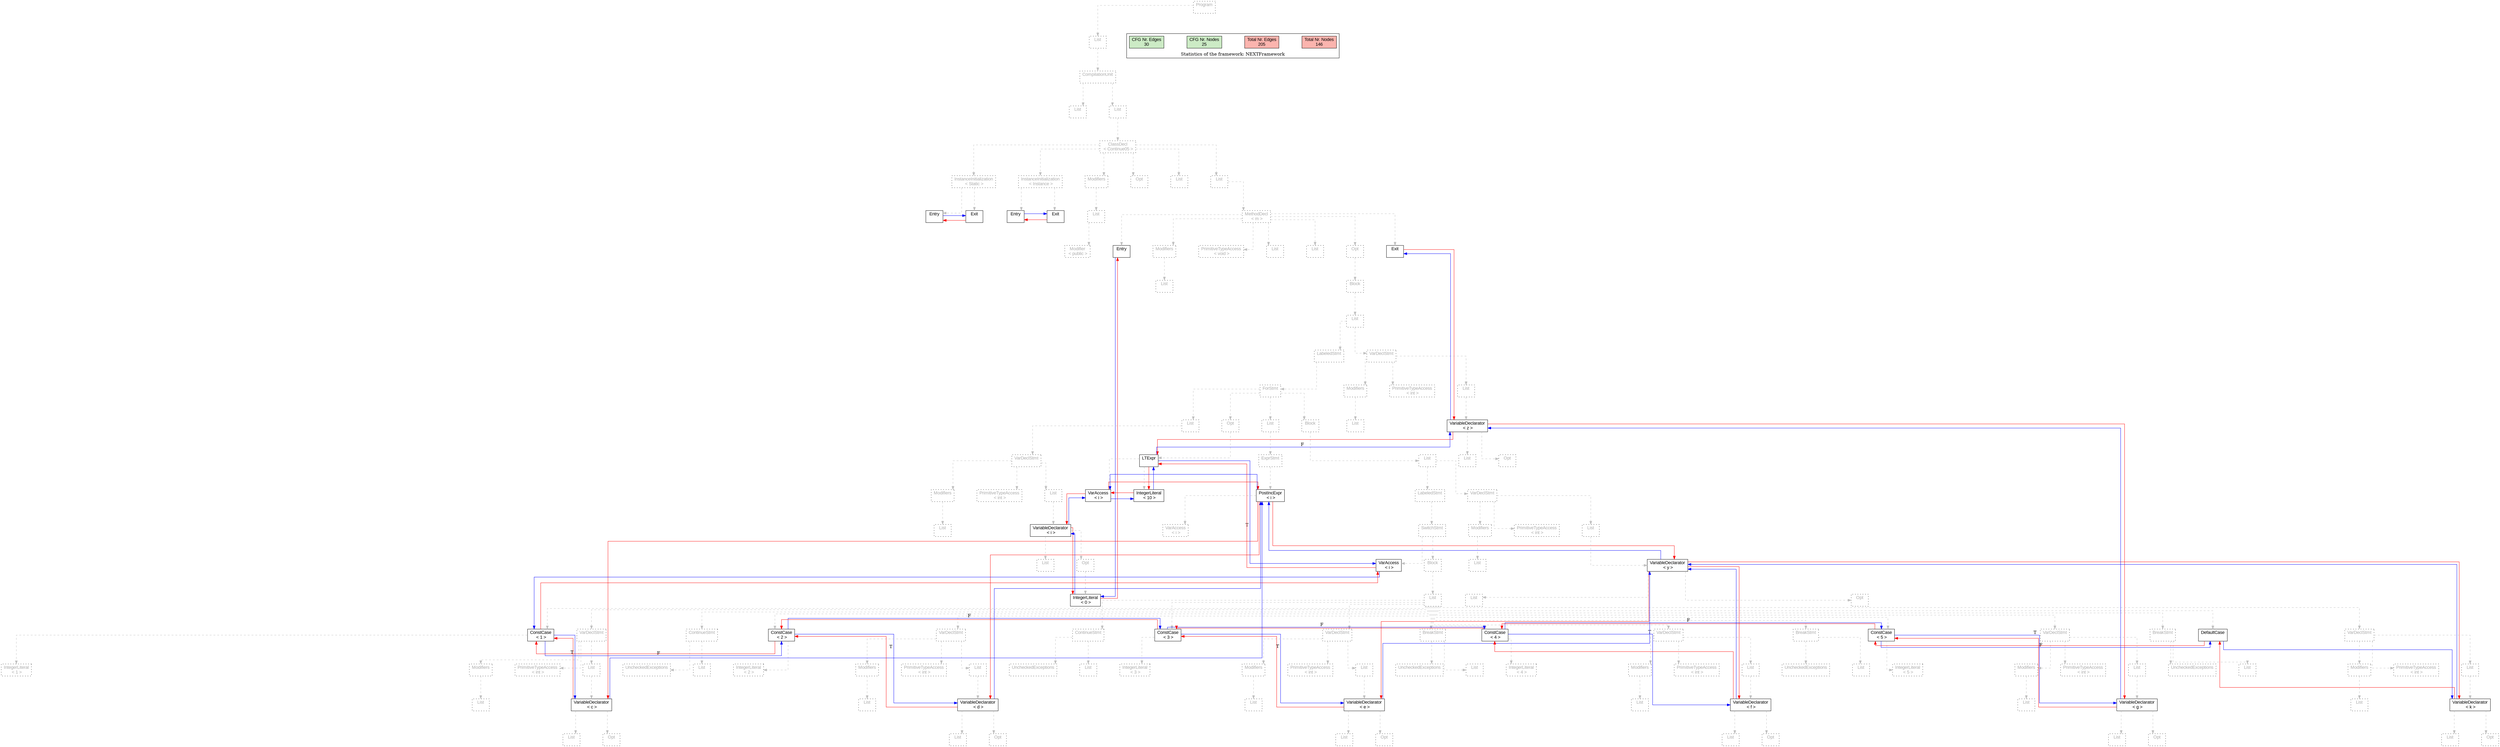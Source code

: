 digraph G {
graph [splines=ortho, nodesep="1", ranksep="1"]
node [shape=rect, fontname=Arial];
{ rank = same; "Program[0]"}
{ rank = same; "List[1]"}
{ rank = same; "CompilationUnit[2]"}
{ rank = same; "List[3]"; "List[4]"}
{ rank = same; "ClassDecl[5]"}
{ rank = same; "Modifiers[22]"; "Opt[25]"; "List[26]"; "List[27]"; "InstanceInitialization[6]"; "InstanceInitialization[14]"}
{ rank = same; "List[23]"; "MethodDecl[28]"; "Entry[7]"; "Exit[8]"; "Entry[15]"; "Exit[16]"}
{ rank = same; "Modifier[24]"; "Entry[29]"; "Modifiers[30]"; "PrimitiveTypeAccess[32]"; "List[33]"; "List[34]"; "Opt[35]"; "Exit[36]"}
{ rank = same; "List[31]"; "Block[36]"}
{ rank = same; "List[37]"}
{ rank = same; "LabeledStmt[38]"; "VarDeclStmt[147]"}
{ rank = same; "ForStmt[39]"; "Modifiers[148]"; "PrimitiveTypeAccess[150]"; "List[151]"}
{ rank = same; "List[40]"; "Opt[50]"; "List[54]"; "Block[58]"; "List[149]"; "VariableDeclarator[152]"}
{ rank = same; "VarDeclStmt[41]"; "LTExpr[51]"; "ExprStmt[55]"; "List[59]"; "List[153]"; "Opt[154]"}
{ rank = same; "Modifiers[42]"; "PrimitiveTypeAccess[44]"; "List[45]"; "VarAccess[52]"; "IntegerLiteral[53]"; "PostIncExpr[56]"; "LabeledStmt[60]"; "VarDeclStmt[139]"}
{ rank = same; "List[43]"; "VariableDeclarator[46]"; "VarAccess[57]"; "SwitchStmt[61]"; "Modifiers[140]"; "PrimitiveTypeAccess[142]"; "List[143]"}
{ rank = same; "IntegerLiteral[49]"; "List[64]"; "List[145]"; "Opt[146]"}
{ rank = same; "List[47]"; "Opt[48]"; "VarAccess[62]"; "Block[63]"; "List[141]"; "VariableDeclarator[144]"}
{ rank = same; "IntegerLiteral[66]"; "Modifiers[68]"; "PrimitiveTypeAccess[70]"; "List[71]"; "List[77]"; "UncheckedExceptions[76]"; "IntegerLiteral[79]"; "Modifiers[81]"; "PrimitiveTypeAccess[83]"; "List[84]"; "List[90]"; "UncheckedExceptions[89]"; "IntegerLiteral[92]"; "Modifiers[94]"; "PrimitiveTypeAccess[96]"; "List[97]"; "List[103]"; "UncheckedExceptions[102]"; "IntegerLiteral[105]"; "Modifiers[107]"; "PrimitiveTypeAccess[109]"; "List[110]"; "List[116]"; "UncheckedExceptions[115]"; "IntegerLiteral[118]"; "Modifiers[120]"; "PrimitiveTypeAccess[122]"; "List[123]"; "List[129]"; "UncheckedExceptions[128]"; "Modifiers[132]"; "PrimitiveTypeAccess[134]"; "List[135]"}
{ rank = same; "ConstCase[65]"; "VarDeclStmt[67]"; "ContinueStmt[75]"; "ConstCase[78]"; "VarDeclStmt[80]"; "ContinueStmt[88]"; "ConstCase[91]"; "VarDeclStmt[93]"; "BreakStmt[101]"; "ConstCase[104]"; "VarDeclStmt[106]"; "BreakStmt[114]"; "ConstCase[117]"; "VarDeclStmt[119]"; "BreakStmt[127]"; "DefaultCase[130]"; "VarDeclStmt[131]"}
{ rank = same; "List[73]"; "Opt[74]"; "List[86]"; "Opt[87]"; "List[99]"; "Opt[100]"; "List[112]"; "Opt[113]"; "List[125]"; "Opt[126]"; "List[137]"; "Opt[138]"}
{ rank = same; "List[69]"; "VariableDeclarator[72]"; "List[82]"; "VariableDeclarator[85]"; "List[95]"; "VariableDeclarator[98]"; "List[108]"; "VariableDeclarator[111]"; "List[121]"; "VariableDeclarator[124]"; "List[133]"; "VariableDeclarator[136]"}
"Program[0]" [label="Program\n ", style= dotted   fillcolor="#eeeeee" fontcolor="#aaaaaa"  ]
"List[1]" [label="List\n ", style= dotted   fillcolor="#eeeeee" fontcolor="#aaaaaa"  ]
"CompilationUnit[2]" [label="CompilationUnit\n ", style= dotted   fillcolor="#eeeeee" fontcolor="#aaaaaa"  ]
"List[3]" [label="List\n ", style= dotted   fillcolor="#eeeeee" fontcolor="#aaaaaa"  ]
"List[4]" [label="List\n ", style= dotted   fillcolor="#eeeeee" fontcolor="#aaaaaa"  ]
"ClassDecl[5]" [label="ClassDecl\n < Continue05 >", style= dotted   fillcolor="#eeeeee" fontcolor="#aaaaaa"  ]
"Modifiers[22]" [label="Modifiers\n ", style= dotted   fillcolor="#eeeeee" fontcolor="#aaaaaa"  ]
"List[23]" [label="List\n ", style= dotted   fillcolor="#eeeeee" fontcolor="#aaaaaa"  ]
"Modifier[24]" [label="Modifier\n < public >", style= dotted   fillcolor="#eeeeee" fontcolor="#aaaaaa"  ]
"Opt[25]" [label="Opt\n ", style= dotted   fillcolor="#eeeeee" fontcolor="#aaaaaa"  ]
"List[26]" [label="List\n ", style= dotted   fillcolor="#eeeeee" fontcolor="#aaaaaa"  ]
"List[27]" [label="List\n ", style= dotted   fillcolor="#eeeeee" fontcolor="#aaaaaa"  ]
"MethodDecl[28]" [label="MethodDecl\n < m >", style= dotted   fillcolor="#eeeeee" fontcolor="#aaaaaa"  ]
"Entry[29]" [label="Entry\n ", fillcolor=white   style=filled  ]
"Modifiers[30]" [label="Modifiers\n ", style= dotted   fillcolor="#eeeeee" fontcolor="#aaaaaa"  ]
"List[31]" [label="List\n ", style= dotted   fillcolor="#eeeeee" fontcolor="#aaaaaa"  ]
"PrimitiveTypeAccess[32]" [label="PrimitiveTypeAccess\n < void >", style= dotted   fillcolor="#eeeeee" fontcolor="#aaaaaa"  ]
"List[33]" [label="List\n ", style= dotted   fillcolor="#eeeeee" fontcolor="#aaaaaa"  ]
"List[34]" [label="List\n ", style= dotted   fillcolor="#eeeeee" fontcolor="#aaaaaa"  ]
"Opt[35]" [label="Opt\n ", style= dotted   fillcolor="#eeeeee" fontcolor="#aaaaaa"  ]
"Block[36]" [label="Block\n ", style= dotted   fillcolor="#eeeeee" fontcolor="#aaaaaa"  ]
"List[37]" [label="List\n ", style= dotted   fillcolor="#eeeeee" fontcolor="#aaaaaa"  ]
"LabeledStmt[38]" [label="LabeledStmt\n ", style= dotted   fillcolor="#eeeeee" fontcolor="#aaaaaa"  ]
"ForStmt[39]" [label="ForStmt\n ", style= dotted   fillcolor="#eeeeee" fontcolor="#aaaaaa"  ]
"List[40]" [label="List\n ", style= dotted   fillcolor="#eeeeee" fontcolor="#aaaaaa"  ]
"VarDeclStmt[41]" [label="VarDeclStmt\n ", style= dotted   fillcolor="#eeeeee" fontcolor="#aaaaaa"  ]
"Modifiers[42]" [label="Modifiers\n ", style= dotted   fillcolor="#eeeeee" fontcolor="#aaaaaa"  ]
"List[43]" [label="List\n ", style= dotted   fillcolor="#eeeeee" fontcolor="#aaaaaa"  ]
"PrimitiveTypeAccess[44]" [label="PrimitiveTypeAccess\n < int >", style= dotted   fillcolor="#eeeeee" fontcolor="#aaaaaa"  ]
"List[45]" [label="List\n ", style= dotted   fillcolor="#eeeeee" fontcolor="#aaaaaa"  ]
"VariableDeclarator[46]" [label="VariableDeclarator\n < i >", fillcolor=white   style=filled  ]
"List[47]" [label="List\n ", style= dotted   fillcolor="#eeeeee" fontcolor="#aaaaaa"  ]
"Opt[48]" [label="Opt\n ", style= dotted   fillcolor="#eeeeee" fontcolor="#aaaaaa"  ]
"IntegerLiteral[49]" [label="IntegerLiteral\n < 0 >", fillcolor=white   style=filled  ]
"Opt[50]" [label="Opt\n ", style= dotted   fillcolor="#eeeeee" fontcolor="#aaaaaa"  ]
"LTExpr[51]" [label="LTExpr\n ", fillcolor=white   style=filled  ]
"VarAccess[52]" [label="VarAccess\n < i >", fillcolor=white   style=filled  ]
"IntegerLiteral[53]" [label="IntegerLiteral\n < 10 >", fillcolor=white   style=filled  ]
"List[54]" [label="List\n ", style= dotted   fillcolor="#eeeeee" fontcolor="#aaaaaa"  ]
"ExprStmt[55]" [label="ExprStmt\n ", style= dotted   fillcolor="#eeeeee" fontcolor="#aaaaaa"  ]
"PostIncExpr[56]" [label="PostIncExpr\n < i >", fillcolor=white   style=filled  ]
"VarAccess[57]" [label="VarAccess\n < i >", style= dotted   fillcolor="#eeeeee" fontcolor="#aaaaaa"  ]
"Block[58]" [label="Block\n ", style= dotted   fillcolor="#eeeeee" fontcolor="#aaaaaa"  ]
"List[59]" [label="List\n ", style= dotted   fillcolor="#eeeeee" fontcolor="#aaaaaa"  ]
"LabeledStmt[60]" [label="LabeledStmt\n ", style= dotted   fillcolor="#eeeeee" fontcolor="#aaaaaa"  ]
"SwitchStmt[61]" [label="SwitchStmt\n ", style= dotted   fillcolor="#eeeeee" fontcolor="#aaaaaa"  ]
"VarAccess[62]" [label="VarAccess\n < i >", fillcolor=white   style=filled  ]
"Block[63]" [label="Block\n ", style= dotted   fillcolor="#eeeeee" fontcolor="#aaaaaa"  ]
"List[64]" [label="List\n ", style= dotted   fillcolor="#eeeeee" fontcolor="#aaaaaa"  ]
"ConstCase[65]" [label="ConstCase\n < 1 >", fillcolor=white   style=filled  ]
"IntegerLiteral[66]" [label="IntegerLiteral\n < 1 >", style= dotted   fillcolor="#eeeeee" fontcolor="#aaaaaa"  ]
"VarDeclStmt[67]" [label="VarDeclStmt\n ", style= dotted   fillcolor="#eeeeee" fontcolor="#aaaaaa"  ]
"Modifiers[68]" [label="Modifiers\n ", style= dotted   fillcolor="#eeeeee" fontcolor="#aaaaaa"  ]
"List[69]" [label="List\n ", style= dotted   fillcolor="#eeeeee" fontcolor="#aaaaaa"  ]
"PrimitiveTypeAccess[70]" [label="PrimitiveTypeAccess\n < int >", style= dotted   fillcolor="#eeeeee" fontcolor="#aaaaaa"  ]
"List[71]" [label="List\n ", style= dotted   fillcolor="#eeeeee" fontcolor="#aaaaaa"  ]
"VariableDeclarator[72]" [label="VariableDeclarator\n < c >", fillcolor=white   style=filled  ]
"List[73]" [label="List\n ", style= dotted   fillcolor="#eeeeee" fontcolor="#aaaaaa"  ]
"Opt[74]" [label="Opt\n ", style= dotted   fillcolor="#eeeeee" fontcolor="#aaaaaa"  ]
"ContinueStmt[75]" [label="ContinueStmt\n ", style= dotted   fillcolor="#eeeeee" fontcolor="#aaaaaa"  ]
"List[77]" [label="List\n ", style= dotted   fillcolor="#eeeeee" fontcolor="#aaaaaa"  ]
"UncheckedExceptions[76]" [label="UncheckedExceptions\n ", style= dotted   fillcolor="#eeeeee" fontcolor="#aaaaaa"  ]
"ConstCase[78]" [label="ConstCase\n < 2 >", fillcolor=white   style=filled  ]
"IntegerLiteral[79]" [label="IntegerLiteral\n < 2 >", style= dotted   fillcolor="#eeeeee" fontcolor="#aaaaaa"  ]
"VarDeclStmt[80]" [label="VarDeclStmt\n ", style= dotted   fillcolor="#eeeeee" fontcolor="#aaaaaa"  ]
"Modifiers[81]" [label="Modifiers\n ", style= dotted   fillcolor="#eeeeee" fontcolor="#aaaaaa"  ]
"List[82]" [label="List\n ", style= dotted   fillcolor="#eeeeee" fontcolor="#aaaaaa"  ]
"PrimitiveTypeAccess[83]" [label="PrimitiveTypeAccess\n < int >", style= dotted   fillcolor="#eeeeee" fontcolor="#aaaaaa"  ]
"List[84]" [label="List\n ", style= dotted   fillcolor="#eeeeee" fontcolor="#aaaaaa"  ]
"VariableDeclarator[85]" [label="VariableDeclarator\n < d >", fillcolor=white   style=filled  ]
"List[86]" [label="List\n ", style= dotted   fillcolor="#eeeeee" fontcolor="#aaaaaa"  ]
"Opt[87]" [label="Opt\n ", style= dotted   fillcolor="#eeeeee" fontcolor="#aaaaaa"  ]
"ContinueStmt[88]" [label="ContinueStmt\n ", style= dotted   fillcolor="#eeeeee" fontcolor="#aaaaaa"  ]
"List[90]" [label="List\n ", style= dotted   fillcolor="#eeeeee" fontcolor="#aaaaaa"  ]
"UncheckedExceptions[89]" [label="UncheckedExceptions\n ", style= dotted   fillcolor="#eeeeee" fontcolor="#aaaaaa"  ]
"ConstCase[91]" [label="ConstCase\n < 3 >", fillcolor=white   style=filled  ]
"IntegerLiteral[92]" [label="IntegerLiteral\n < 3 >", style= dotted   fillcolor="#eeeeee" fontcolor="#aaaaaa"  ]
"VarDeclStmt[93]" [label="VarDeclStmt\n ", style= dotted   fillcolor="#eeeeee" fontcolor="#aaaaaa"  ]
"Modifiers[94]" [label="Modifiers\n ", style= dotted   fillcolor="#eeeeee" fontcolor="#aaaaaa"  ]
"List[95]" [label="List\n ", style= dotted   fillcolor="#eeeeee" fontcolor="#aaaaaa"  ]
"PrimitiveTypeAccess[96]" [label="PrimitiveTypeAccess\n < int >", style= dotted   fillcolor="#eeeeee" fontcolor="#aaaaaa"  ]
"List[97]" [label="List\n ", style= dotted   fillcolor="#eeeeee" fontcolor="#aaaaaa"  ]
"VariableDeclarator[98]" [label="VariableDeclarator\n < e >", fillcolor=white   style=filled  ]
"List[99]" [label="List\n ", style= dotted   fillcolor="#eeeeee" fontcolor="#aaaaaa"  ]
"Opt[100]" [label="Opt\n ", style= dotted   fillcolor="#eeeeee" fontcolor="#aaaaaa"  ]
"BreakStmt[101]" [label="BreakStmt\n ", style= dotted   fillcolor="#eeeeee" fontcolor="#aaaaaa"  ]
"List[103]" [label="List\n ", style= dotted   fillcolor="#eeeeee" fontcolor="#aaaaaa"  ]
"UncheckedExceptions[102]" [label="UncheckedExceptions\n ", style= dotted   fillcolor="#eeeeee" fontcolor="#aaaaaa"  ]
"ConstCase[104]" [label="ConstCase\n < 4 >", fillcolor=white   style=filled  ]
"IntegerLiteral[105]" [label="IntegerLiteral\n < 4 >", style= dotted   fillcolor="#eeeeee" fontcolor="#aaaaaa"  ]
"VarDeclStmt[106]" [label="VarDeclStmt\n ", style= dotted   fillcolor="#eeeeee" fontcolor="#aaaaaa"  ]
"Modifiers[107]" [label="Modifiers\n ", style= dotted   fillcolor="#eeeeee" fontcolor="#aaaaaa"  ]
"List[108]" [label="List\n ", style= dotted   fillcolor="#eeeeee" fontcolor="#aaaaaa"  ]
"PrimitiveTypeAccess[109]" [label="PrimitiveTypeAccess\n < int >", style= dotted   fillcolor="#eeeeee" fontcolor="#aaaaaa"  ]
"List[110]" [label="List\n ", style= dotted   fillcolor="#eeeeee" fontcolor="#aaaaaa"  ]
"VariableDeclarator[111]" [label="VariableDeclarator\n < f >", fillcolor=white   style=filled  ]
"List[112]" [label="List\n ", style= dotted   fillcolor="#eeeeee" fontcolor="#aaaaaa"  ]
"Opt[113]" [label="Opt\n ", style= dotted   fillcolor="#eeeeee" fontcolor="#aaaaaa"  ]
"BreakStmt[114]" [label="BreakStmt\n ", style= dotted   fillcolor="#eeeeee" fontcolor="#aaaaaa"  ]
"List[116]" [label="List\n ", style= dotted   fillcolor="#eeeeee" fontcolor="#aaaaaa"  ]
"UncheckedExceptions[115]" [label="UncheckedExceptions\n ", style= dotted   fillcolor="#eeeeee" fontcolor="#aaaaaa"  ]
"ConstCase[117]" [label="ConstCase\n < 5 >", fillcolor=white   style=filled  ]
"IntegerLiteral[118]" [label="IntegerLiteral\n < 5 >", style= dotted   fillcolor="#eeeeee" fontcolor="#aaaaaa"  ]
"VarDeclStmt[119]" [label="VarDeclStmt\n ", style= dotted   fillcolor="#eeeeee" fontcolor="#aaaaaa"  ]
"Modifiers[120]" [label="Modifiers\n ", style= dotted   fillcolor="#eeeeee" fontcolor="#aaaaaa"  ]
"List[121]" [label="List\n ", style= dotted   fillcolor="#eeeeee" fontcolor="#aaaaaa"  ]
"PrimitiveTypeAccess[122]" [label="PrimitiveTypeAccess\n < int >", style= dotted   fillcolor="#eeeeee" fontcolor="#aaaaaa"  ]
"List[123]" [label="List\n ", style= dotted   fillcolor="#eeeeee" fontcolor="#aaaaaa"  ]
"VariableDeclarator[124]" [label="VariableDeclarator\n < g >", fillcolor=white   style=filled  ]
"List[125]" [label="List\n ", style= dotted   fillcolor="#eeeeee" fontcolor="#aaaaaa"  ]
"Opt[126]" [label="Opt\n ", style= dotted   fillcolor="#eeeeee" fontcolor="#aaaaaa"  ]
"BreakStmt[127]" [label="BreakStmt\n ", style= dotted   fillcolor="#eeeeee" fontcolor="#aaaaaa"  ]
"List[129]" [label="List\n ", style= dotted   fillcolor="#eeeeee" fontcolor="#aaaaaa"  ]
"UncheckedExceptions[128]" [label="UncheckedExceptions\n ", style= dotted   fillcolor="#eeeeee" fontcolor="#aaaaaa"  ]
"DefaultCase[130]" [label="DefaultCase\n ", fillcolor=white   style=filled  ]
"VarDeclStmt[131]" [label="VarDeclStmt\n ", style= dotted   fillcolor="#eeeeee" fontcolor="#aaaaaa"  ]
"Modifiers[132]" [label="Modifiers\n ", style= dotted   fillcolor="#eeeeee" fontcolor="#aaaaaa"  ]
"List[133]" [label="List\n ", style= dotted   fillcolor="#eeeeee" fontcolor="#aaaaaa"  ]
"PrimitiveTypeAccess[134]" [label="PrimitiveTypeAccess\n < int >", style= dotted   fillcolor="#eeeeee" fontcolor="#aaaaaa"  ]
"List[135]" [label="List\n ", style= dotted   fillcolor="#eeeeee" fontcolor="#aaaaaa"  ]
"VariableDeclarator[136]" [label="VariableDeclarator\n < k >", fillcolor=white   style=filled  ]
"List[137]" [label="List\n ", style= dotted   fillcolor="#eeeeee" fontcolor="#aaaaaa"  ]
"Opt[138]" [label="Opt\n ", style= dotted   fillcolor="#eeeeee" fontcolor="#aaaaaa"  ]
"VarDeclStmt[139]" [label="VarDeclStmt\n ", style= dotted   fillcolor="#eeeeee" fontcolor="#aaaaaa"  ]
"Modifiers[140]" [label="Modifiers\n ", style= dotted   fillcolor="#eeeeee" fontcolor="#aaaaaa"  ]
"List[141]" [label="List\n ", style= dotted   fillcolor="#eeeeee" fontcolor="#aaaaaa"  ]
"PrimitiveTypeAccess[142]" [label="PrimitiveTypeAccess\n < int >", style= dotted   fillcolor="#eeeeee" fontcolor="#aaaaaa"  ]
"List[143]" [label="List\n ", style= dotted   fillcolor="#eeeeee" fontcolor="#aaaaaa"  ]
"VariableDeclarator[144]" [label="VariableDeclarator\n < y >", fillcolor=white   style=filled  ]
"List[145]" [label="List\n ", style= dotted   fillcolor="#eeeeee" fontcolor="#aaaaaa"  ]
"Opt[146]" [label="Opt\n ", style= dotted   fillcolor="#eeeeee" fontcolor="#aaaaaa"  ]
"VarDeclStmt[147]" [label="VarDeclStmt\n ", style= dotted   fillcolor="#eeeeee" fontcolor="#aaaaaa"  ]
"Modifiers[148]" [label="Modifiers\n ", style= dotted   fillcolor="#eeeeee" fontcolor="#aaaaaa"  ]
"List[149]" [label="List\n ", style= dotted   fillcolor="#eeeeee" fontcolor="#aaaaaa"  ]
"PrimitiveTypeAccess[150]" [label="PrimitiveTypeAccess\n < int >", style= dotted   fillcolor="#eeeeee" fontcolor="#aaaaaa"  ]
"List[151]" [label="List\n ", style= dotted   fillcolor="#eeeeee" fontcolor="#aaaaaa"  ]
"VariableDeclarator[152]" [label="VariableDeclarator\n < z >", fillcolor=white   style=filled  ]
"List[153]" [label="List\n ", style= dotted   fillcolor="#eeeeee" fontcolor="#aaaaaa"  ]
"Opt[154]" [label="Opt\n ", style= dotted   fillcolor="#eeeeee" fontcolor="#aaaaaa"  ]
"Exit[36]" [label="Exit\n ", fillcolor=white   style=filled  ]
"InstanceInitialization[6]" [label="InstanceInitialization\n < Instance >", style= dotted   fillcolor="#eeeeee" fontcolor="#aaaaaa"  ]
"Entry[7]" [label="Entry\n ", fillcolor=white   style=filled  ]
"Exit[8]" [label="Exit\n ", fillcolor=white   style=filled  ]
"InstanceInitialization[14]" [label="InstanceInitialization\n < Static >", style= dotted   fillcolor="#eeeeee" fontcolor="#aaaaaa"  ]
"Entry[15]" [label="Entry\n ", fillcolor=white   style=filled  ]
"Exit[16]" [label="Exit\n ", fillcolor=white   style=filled  ]
"CompilationUnit[2]" -> "List[3]" [style=dashed, color=gray]
"List[23]" -> "Modifier[24]" [style=dashed, color=gray]
"Modifiers[22]" -> "List[23]" [style=dashed, color=gray]
"ClassDecl[5]" -> "Modifiers[22]" [style=dashed, color=gray]
"ClassDecl[5]" -> "Opt[25]" [style=dashed, color=gray]
"ClassDecl[5]" -> "List[26]" [style=dashed, color=gray]
"MethodDecl[28]" -> "Entry[29]" [style=dashed, color=gray]
"Modifiers[30]" -> "List[31]" [style=dashed, color=gray]
"MethodDecl[28]" -> "Modifiers[30]" [style=dashed, color=gray]
"MethodDecl[28]" -> "PrimitiveTypeAccess[32]" [style=dashed, color=gray]
"MethodDecl[28]" -> "List[33]" [style=dashed, color=gray]
"MethodDecl[28]" -> "List[34]" [style=dashed, color=gray]
"Modifiers[42]" -> "List[43]" [style=dashed, color=gray]
"VarDeclStmt[41]" -> "Modifiers[42]" [style=dashed, color=gray]
"VarDeclStmt[41]" -> "PrimitiveTypeAccess[44]" [style=dashed, color=gray]
"VariableDeclarator[46]" -> "List[47]" [style=dashed, color=gray]
"Opt[48]" -> "IntegerLiteral[49]" [style=dashed, color=gray]
"VariableDeclarator[46]" -> "Opt[48]" [style=dashed, color=gray]
"List[45]" -> "VariableDeclarator[46]" [style=dashed, color=gray]
"VarDeclStmt[41]" -> "List[45]" [style=dashed, color=gray]
"List[40]" -> "VarDeclStmt[41]" [style=dashed, color=gray]
"ForStmt[39]" -> "List[40]" [style=dashed, color=gray]
"LTExpr[51]" -> "VarAccess[52]" [style=dashed, color=gray]
"LTExpr[51]" -> "IntegerLiteral[53]" [style=dashed, color=gray]
"Opt[50]" -> "LTExpr[51]" [style=dashed, color=gray]
"ForStmt[39]" -> "Opt[50]" [style=dashed, color=gray]
"PostIncExpr[56]" -> "VarAccess[57]" [style=dashed, color=gray]
"ExprStmt[55]" -> "PostIncExpr[56]" [style=dashed, color=gray]
"List[54]" -> "ExprStmt[55]" [style=dashed, color=gray]
"ForStmt[39]" -> "List[54]" [style=dashed, color=gray]
"SwitchStmt[61]" -> "VarAccess[62]" [style=dashed, color=gray]
"ConstCase[65]" -> "IntegerLiteral[66]" [style=dashed, color=gray]
"List[64]" -> "ConstCase[65]" [style=dashed, color=gray]
"Modifiers[68]" -> "List[69]" [style=dashed, color=gray]
"VarDeclStmt[67]" -> "Modifiers[68]" [style=dashed, color=gray]
"VarDeclStmt[67]" -> "PrimitiveTypeAccess[70]" [style=dashed, color=gray]
"VariableDeclarator[72]" -> "List[73]" [style=dashed, color=gray]
"VariableDeclarator[72]" -> "Opt[74]" [style=dashed, color=gray]
"List[71]" -> "VariableDeclarator[72]" [style=dashed, color=gray]
"VarDeclStmt[67]" -> "List[71]" [style=dashed, color=gray]
"List[64]" -> "VarDeclStmt[67]" [style=dashed, color=gray]
"ContinueStmt[75]" -> "List[77]" [style=dashed, color=gray]
"ContinueStmt[75]" -> "UncheckedExceptions[76]" [style=dashed, color=gray]
"List[64]" -> "ContinueStmt[75]" [style=dashed, color=gray]
"ConstCase[78]" -> "IntegerLiteral[79]" [style=dashed, color=gray]
"List[64]" -> "ConstCase[78]" [style=dashed, color=gray]
"Modifiers[81]" -> "List[82]" [style=dashed, color=gray]
"VarDeclStmt[80]" -> "Modifiers[81]" [style=dashed, color=gray]
"VarDeclStmt[80]" -> "PrimitiveTypeAccess[83]" [style=dashed, color=gray]
"VariableDeclarator[85]" -> "List[86]" [style=dashed, color=gray]
"VariableDeclarator[85]" -> "Opt[87]" [style=dashed, color=gray]
"List[84]" -> "VariableDeclarator[85]" [style=dashed, color=gray]
"VarDeclStmt[80]" -> "List[84]" [style=dashed, color=gray]
"List[64]" -> "VarDeclStmt[80]" [style=dashed, color=gray]
"ContinueStmt[88]" -> "List[90]" [style=dashed, color=gray]
"ContinueStmt[88]" -> "UncheckedExceptions[89]" [style=dashed, color=gray]
"List[64]" -> "ContinueStmt[88]" [style=dashed, color=gray]
"ConstCase[91]" -> "IntegerLiteral[92]" [style=dashed, color=gray]
"List[64]" -> "ConstCase[91]" [style=dashed, color=gray]
"Modifiers[94]" -> "List[95]" [style=dashed, color=gray]
"VarDeclStmt[93]" -> "Modifiers[94]" [style=dashed, color=gray]
"VarDeclStmt[93]" -> "PrimitiveTypeAccess[96]" [style=dashed, color=gray]
"VariableDeclarator[98]" -> "List[99]" [style=dashed, color=gray]
"VariableDeclarator[98]" -> "Opt[100]" [style=dashed, color=gray]
"List[97]" -> "VariableDeclarator[98]" [style=dashed, color=gray]
"VarDeclStmt[93]" -> "List[97]" [style=dashed, color=gray]
"List[64]" -> "VarDeclStmt[93]" [style=dashed, color=gray]
"BreakStmt[101]" -> "List[103]" [style=dashed, color=gray]
"BreakStmt[101]" -> "UncheckedExceptions[102]" [style=dashed, color=gray]
"List[64]" -> "BreakStmt[101]" [style=dashed, color=gray]
"ConstCase[104]" -> "IntegerLiteral[105]" [style=dashed, color=gray]
"List[64]" -> "ConstCase[104]" [style=dashed, color=gray]
"Modifiers[107]" -> "List[108]" [style=dashed, color=gray]
"VarDeclStmt[106]" -> "Modifiers[107]" [style=dashed, color=gray]
"VarDeclStmt[106]" -> "PrimitiveTypeAccess[109]" [style=dashed, color=gray]
"VariableDeclarator[111]" -> "List[112]" [style=dashed, color=gray]
"VariableDeclarator[111]" -> "Opt[113]" [style=dashed, color=gray]
"List[110]" -> "VariableDeclarator[111]" [style=dashed, color=gray]
"VarDeclStmt[106]" -> "List[110]" [style=dashed, color=gray]
"List[64]" -> "VarDeclStmt[106]" [style=dashed, color=gray]
"BreakStmt[114]" -> "List[116]" [style=dashed, color=gray]
"BreakStmt[114]" -> "UncheckedExceptions[115]" [style=dashed, color=gray]
"List[64]" -> "BreakStmt[114]" [style=dashed, color=gray]
"ConstCase[117]" -> "IntegerLiteral[118]" [style=dashed, color=gray]
"List[64]" -> "ConstCase[117]" [style=dashed, color=gray]
"Modifiers[120]" -> "List[121]" [style=dashed, color=gray]
"VarDeclStmt[119]" -> "Modifiers[120]" [style=dashed, color=gray]
"VarDeclStmt[119]" -> "PrimitiveTypeAccess[122]" [style=dashed, color=gray]
"VariableDeclarator[124]" -> "List[125]" [style=dashed, color=gray]
"VariableDeclarator[124]" -> "Opt[126]" [style=dashed, color=gray]
"List[123]" -> "VariableDeclarator[124]" [style=dashed, color=gray]
"VarDeclStmt[119]" -> "List[123]" [style=dashed, color=gray]
"List[64]" -> "VarDeclStmt[119]" [style=dashed, color=gray]
"BreakStmt[127]" -> "List[129]" [style=dashed, color=gray]
"BreakStmt[127]" -> "UncheckedExceptions[128]" [style=dashed, color=gray]
"List[64]" -> "BreakStmt[127]" [style=dashed, color=gray]
"List[64]" -> "DefaultCase[130]" [style=dashed, color=gray]
"Modifiers[132]" -> "List[133]" [style=dashed, color=gray]
"VarDeclStmt[131]" -> "Modifiers[132]" [style=dashed, color=gray]
"VarDeclStmt[131]" -> "PrimitiveTypeAccess[134]" [style=dashed, color=gray]
"VariableDeclarator[136]" -> "List[137]" [style=dashed, color=gray]
"VariableDeclarator[136]" -> "Opt[138]" [style=dashed, color=gray]
"List[135]" -> "VariableDeclarator[136]" [style=dashed, color=gray]
"VarDeclStmt[131]" -> "List[135]" [style=dashed, color=gray]
"List[64]" -> "VarDeclStmt[131]" [style=dashed, color=gray]
"Block[63]" -> "List[64]" [style=dashed, color=gray]
"SwitchStmt[61]" -> "Block[63]" [style=dashed, color=gray]
"LabeledStmt[60]" -> "SwitchStmt[61]" [style=dashed, color=gray]
"List[59]" -> "LabeledStmt[60]" [style=dashed, color=gray]
"Modifiers[140]" -> "List[141]" [style=dashed, color=gray]
"VarDeclStmt[139]" -> "Modifiers[140]" [style=dashed, color=gray]
"VarDeclStmt[139]" -> "PrimitiveTypeAccess[142]" [style=dashed, color=gray]
"VariableDeclarator[144]" -> "List[145]" [style=dashed, color=gray]
"VariableDeclarator[144]" -> "Opt[146]" [style=dashed, color=gray]
"List[143]" -> "VariableDeclarator[144]" [style=dashed, color=gray]
"VarDeclStmt[139]" -> "List[143]" [style=dashed, color=gray]
"List[59]" -> "VarDeclStmt[139]" [style=dashed, color=gray]
"Block[58]" -> "List[59]" [style=dashed, color=gray]
"ForStmt[39]" -> "Block[58]" [style=dashed, color=gray]
"LabeledStmt[38]" -> "ForStmt[39]" [style=dashed, color=gray]
"List[37]" -> "LabeledStmt[38]" [style=dashed, color=gray]
"Modifiers[148]" -> "List[149]" [style=dashed, color=gray]
"VarDeclStmt[147]" -> "Modifiers[148]" [style=dashed, color=gray]
"VarDeclStmt[147]" -> "PrimitiveTypeAccess[150]" [style=dashed, color=gray]
"VariableDeclarator[152]" -> "List[153]" [style=dashed, color=gray]
"VariableDeclarator[152]" -> "Opt[154]" [style=dashed, color=gray]
"List[151]" -> "VariableDeclarator[152]" [style=dashed, color=gray]
"VarDeclStmt[147]" -> "List[151]" [style=dashed, color=gray]
"List[37]" -> "VarDeclStmt[147]" [style=dashed, color=gray]
"Block[36]" -> "List[37]" [style=dashed, color=gray]
"Opt[35]" -> "Block[36]" [style=dashed, color=gray]
"MethodDecl[28]" -> "Opt[35]" [style=dashed, color=gray]
"MethodDecl[28]" -> "Exit[36]" [style=dashed, color=gray]
"List[27]" -> "MethodDecl[28]" [style=dashed, color=gray]
"ClassDecl[5]" -> "List[27]" [style=dashed, color=gray]
"InstanceInitialization[6]" -> "Entry[7]" [style=dashed, color=gray]
"InstanceInitialization[6]" -> "Exit[8]" [style=dashed, color=gray]
"InstanceInitialization[14]" -> "Entry[15]" [style=dashed, color=gray]
"InstanceInitialization[14]" -> "Exit[16]" [style=dashed, color=gray]
"ClassDecl[5]" -> "InstanceInitialization[6]" [style=dashed, color=gray]
"ClassDecl[5]" -> "InstanceInitialization[14]" [style=dashed, color=gray]
"List[4]" -> "ClassDecl[5]" [style=dashed, color=gray]
"CompilationUnit[2]" -> "List[4]" [style=dashed, color=gray]
"List[1]" -> "CompilationUnit[2]" [style=dashed, color=gray]
"Program[0]" -> "List[1]" [style=dashed, color=gray]
"Exit[16]" -> "Entry[15]" [color=red, constraint=false]
"Entry[15]" -> "Exit[16]" [color=blue, constraint=false, xlabel=" "] 
"Exit[8]" -> "Entry[7]" [color=red, constraint=false]
"Entry[7]" -> "Exit[8]" [color=blue, constraint=false, xlabel=" "] 
"PostIncExpr[56]" -> "VarAccess[52]" [color=blue, constraint=false, xlabel=" "] 
"PostIncExpr[56]" -> "VariableDeclarator[72]" [color=red, constraint=false]
"PostIncExpr[56]" -> "VariableDeclarator[85]" [color=red, constraint=false]
"PostIncExpr[56]" -> "VariableDeclarator[144]" [color=red, constraint=false]
"VariableDeclarator[72]" -> "PostIncExpr[56]" [color=blue, constraint=false, xlabel=" "] 
"VariableDeclarator[72]" -> "ConstCase[65]" [color=red, constraint=false]
"VariableDeclarator[85]" -> "PostIncExpr[56]" [color=blue, constraint=false, xlabel=" "] 
"VariableDeclarator[85]" -> "ConstCase[78]" [color=red, constraint=false]
"VariableDeclarator[144]" -> "PostIncExpr[56]" [color=blue, constraint=false, xlabel=" "] 
"VariableDeclarator[144]" -> "VariableDeclarator[98]" [color=red, constraint=false]
"VariableDeclarator[144]" -> "VariableDeclarator[111]" [color=red, constraint=false]
"VariableDeclarator[144]" -> "VariableDeclarator[136]" [color=red, constraint=false]
"VariableDeclarator[98]" -> "VariableDeclarator[144]" [color=blue, constraint=false, xlabel=" "] 
"VariableDeclarator[98]" -> "ConstCase[91]" [color=red, constraint=false]
"VariableDeclarator[111]" -> "VariableDeclarator[144]" [color=blue, constraint=false, xlabel=" "] 
"VariableDeclarator[111]" -> "ConstCase[104]" [color=red, constraint=false]
"Exit[36]" -> "VariableDeclarator[152]" [color=red, constraint=false]
"VariableDeclarator[152]" -> "Exit[36]" [color=blue, constraint=false, xlabel=" "] 
"VariableDeclarator[152]" -> "LTExpr[51]" [color=red, constraint=false]
"VariableDeclarator[152]" -> "VariableDeclarator[124]" [color=red, constraint=false]
"VariableDeclarator[124]" -> "VariableDeclarator[152]" [color=blue, constraint=false, xlabel=" "] 
"VariableDeclarator[124]" -> "ConstCase[117]" [color=red, constraint=false]
"VariableDeclarator[136]" -> "VariableDeclarator[144]" [color=blue, constraint=false, xlabel=" "] 
"VariableDeclarator[136]" -> "DefaultCase[130]" [color=red, constraint=false]
"DefaultCase[130]" -> "VariableDeclarator[136]" [color=blue, constraint=false, xlabel=" "] 
"DefaultCase[130]" -> "ConstCase[117]" [color=red, constraint=false]
"ConstCase[117]" -> "VariableDeclarator[124]" [color=blue, constraint=false, xlabel="T "] 
"ConstCase[117]" -> "DefaultCase[130]" [color=blue, constraint=false, xlabel="F "] 
"ConstCase[117]" -> "ConstCase[104]" [color=red, constraint=false]
"ConstCase[104]" -> "VariableDeclarator[111]" [color=blue, constraint=false, xlabel="T "] 
"ConstCase[104]" -> "ConstCase[117]" [color=blue, constraint=false, xlabel="F "] 
"ConstCase[104]" -> "ConstCase[91]" [color=red, constraint=false]
"ConstCase[91]" -> "VariableDeclarator[98]" [color=blue, constraint=false, xlabel="T "] 
"ConstCase[91]" -> "ConstCase[104]" [color=blue, constraint=false, xlabel="F "] 
"ConstCase[91]" -> "ConstCase[78]" [color=red, constraint=false]
"ConstCase[78]" -> "VariableDeclarator[85]" [color=blue, constraint=false, xlabel="T "] 
"ConstCase[78]" -> "ConstCase[91]" [color=blue, constraint=false, xlabel="F "] 
"ConstCase[78]" -> "ConstCase[65]" [color=red, constraint=false]
"ConstCase[65]" -> "VariableDeclarator[72]" [color=blue, constraint=false, xlabel="T "] 
"ConstCase[65]" -> "ConstCase[78]" [color=blue, constraint=false, xlabel="F "] 
"ConstCase[65]" -> "VarAccess[62]" [color=red, constraint=false]
"VarAccess[62]" -> "ConstCase[65]" [color=blue, constraint=false, xlabel=" "] 
"VarAccess[62]" -> "LTExpr[51]" [color=red, constraint=false]
"LTExpr[51]" -> "VarAccess[62]" [color=blue, constraint=false, xlabel="T "] 
"LTExpr[51]" -> "VariableDeclarator[152]" [color=blue, constraint=false, xlabel="F "] 
"LTExpr[51]" -> "IntegerLiteral[53]" [color=red, constraint=false]
"IntegerLiteral[53]" -> "LTExpr[51]" [color=blue, constraint=false, xlabel=" "] 
"IntegerLiteral[53]" -> "VarAccess[52]" [color=red, constraint=false]
"VarAccess[52]" -> "IntegerLiteral[53]" [color=blue, constraint=false, xlabel=" "] 
"VarAccess[52]" -> "VariableDeclarator[46]" [color=red, constraint=false]
"VarAccess[52]" -> "PostIncExpr[56]" [color=red, constraint=false]
"VariableDeclarator[46]" -> "VarAccess[52]" [color=blue, constraint=false, xlabel=" "] 
"VariableDeclarator[46]" -> "IntegerLiteral[49]" [color=red, constraint=false]
"IntegerLiteral[49]" -> "VariableDeclarator[46]" [color=blue, constraint=false, xlabel=" "] 
"IntegerLiteral[49]" -> "Entry[29]" [color=red, constraint=false]
"Entry[29]" -> "IntegerLiteral[49]" [color=blue, constraint=false, xlabel=" "] 
"List[3]" -> "List[4]" [style=invis]
"InstanceInitialization[14]" -> "InstanceInitialization[6]" -> "Modifiers[22]" -> "Opt[25]" -> "List[26]" -> "List[27]" [style=invis]
"Entry[29]" -> "Modifiers[30]" -> "PrimitiveTypeAccess[32]" -> "List[33]" -> "List[34]" -> "Opt[35]" -> "Exit[36]" [style=invis]
"LabeledStmt[38]" -> "VarDeclStmt[147]" [style=invis]
"List[40]" -> "Opt[50]" -> "List[54]" -> "Block[58]" [style=invis]
"Modifiers[42]" -> "PrimitiveTypeAccess[44]" -> "List[45]" [style=invis]
"List[47]" -> "Opt[48]" [style=invis]
"VarAccess[52]" -> "IntegerLiteral[53]" [style=invis]
"LabeledStmt[60]" -> "VarDeclStmt[139]" [style=invis]
"VarAccess[62]" -> "Block[63]" [style=invis]
"ConstCase[65]" -> "VarDeclStmt[67]" -> "ContinueStmt[75]" -> "ConstCase[78]" -> "VarDeclStmt[80]" -> "ContinueStmt[88]" -> "ConstCase[91]" -> "VarDeclStmt[93]" -> "BreakStmt[101]" -> "ConstCase[104]" -> "VarDeclStmt[106]" -> "BreakStmt[114]" -> "ConstCase[117]" -> "VarDeclStmt[119]" -> "BreakStmt[127]" -> "DefaultCase[130]" -> "VarDeclStmt[131]" [style=invis]
"Modifiers[68]" -> "PrimitiveTypeAccess[70]" -> "List[71]" [style=invis]
"List[73]" -> "Opt[74]" [style=invis]
"Modifiers[81]" -> "PrimitiveTypeAccess[83]" -> "List[84]" [style=invis]
"List[86]" -> "Opt[87]" [style=invis]
"Modifiers[94]" -> "PrimitiveTypeAccess[96]" -> "List[97]" [style=invis]
"List[99]" -> "Opt[100]" [style=invis]
"Modifiers[107]" -> "PrimitiveTypeAccess[109]" -> "List[110]" [style=invis]
"List[112]" -> "Opt[113]" [style=invis]
"Modifiers[120]" -> "PrimitiveTypeAccess[122]" -> "List[123]" [style=invis]
"List[125]" -> "Opt[126]" [style=invis]
"Modifiers[132]" -> "PrimitiveTypeAccess[134]" -> "List[135]" [style=invis]
"List[137]" -> "Opt[138]" [style=invis]
"Modifiers[140]" -> "PrimitiveTypeAccess[142]" -> "List[143]" [style=invis]
"List[145]" -> "Opt[146]" [style=invis]
"Modifiers[148]" -> "PrimitiveTypeAccess[150]" -> "List[151]" [style=invis]
"List[153]" -> "Opt[154]" [style=invis]
"Entry[7]" -> "Exit[8]" [style=invis]
"Entry[15]" -> "Exit[16]" [style=invis]

subgraph cluster_legend {
{node [style=filled, fillcolor=1, colorscheme="pastel13"]
Nodes [label="Total Nr. Nodes
146", fillcolor=1]
Edges [label="Total Nr. Edges
205", fillcolor=1]
NodesCFG [label="CFG Nr. Nodes
25", fillcolor=3]
EdgesCFG [label="CFG Nr. Edges
30", fillcolor=3]
Nodes-> "Program[0]" -> NodesCFG  [style="invis"]
Edges -> "Program[0]" ->EdgesCFG [style="invis"]}
label = "Statistics of the framework: NEXTFramework"
style="solid"
ranksep=0.05
nodesep=0.01
labelloc = b
len=2
}}